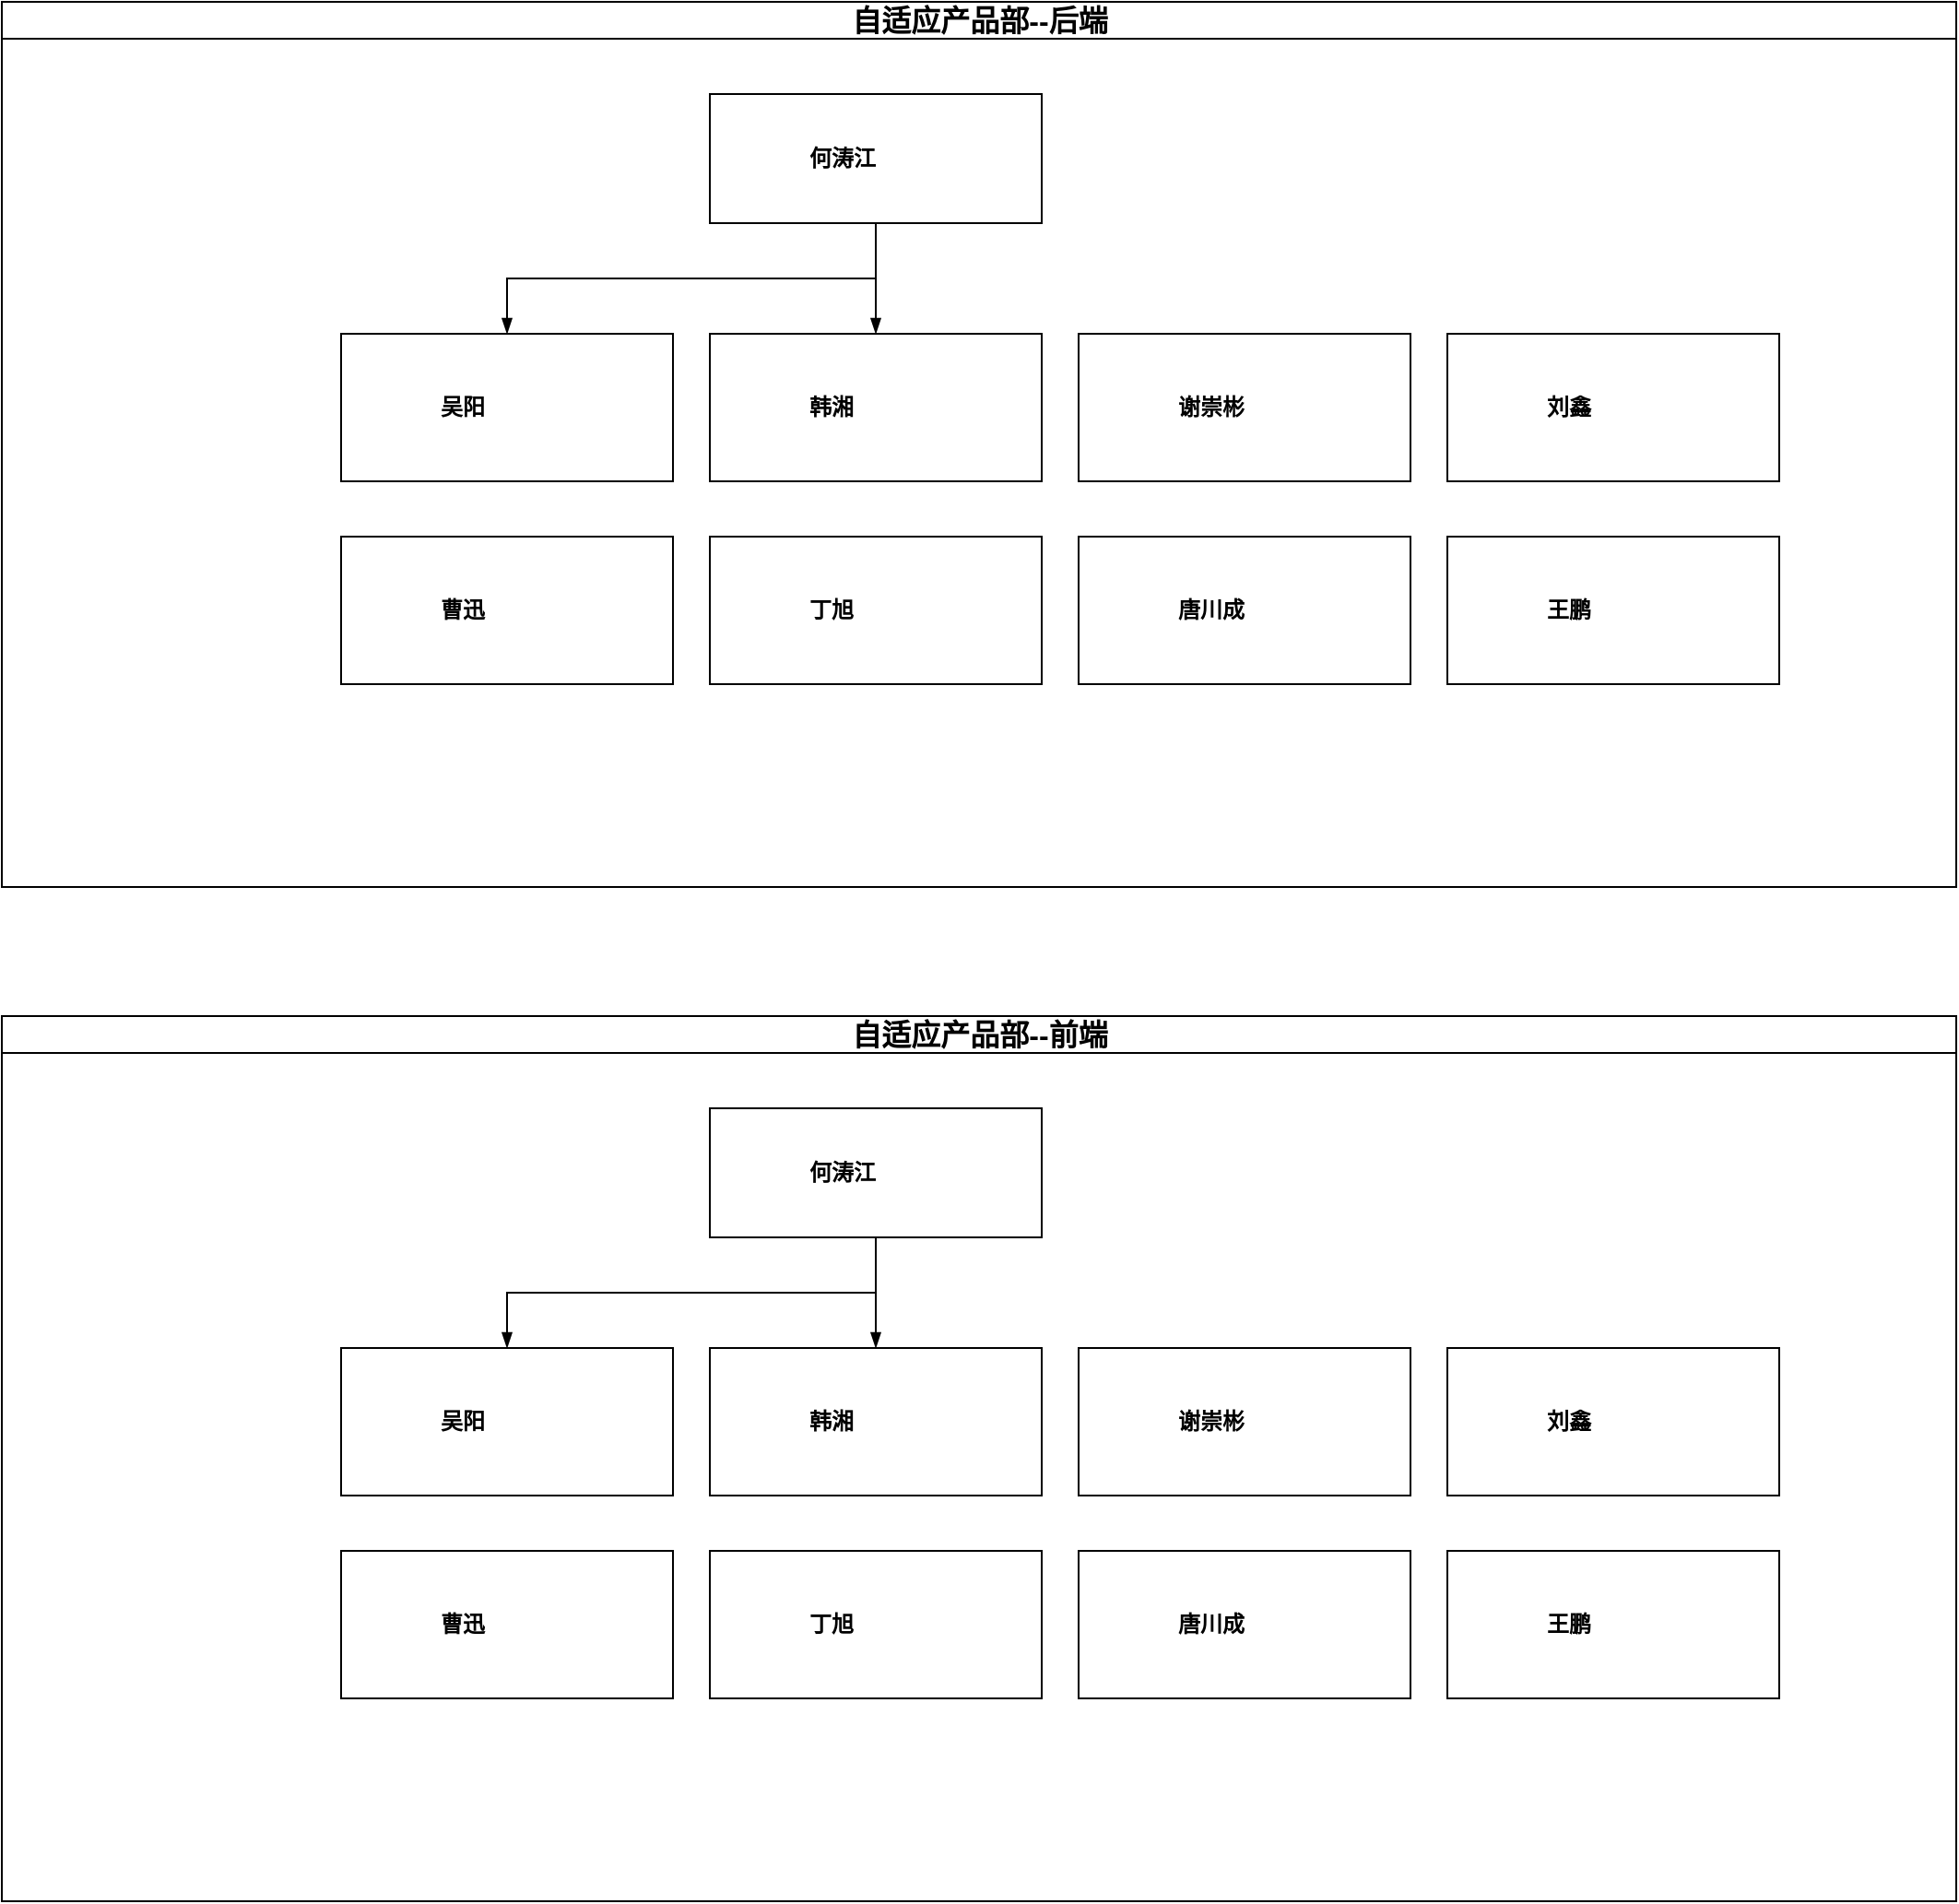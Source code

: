 <mxfile version="21.0.10" type="github"><diagram id="prtHgNgQTEPvFCAcTncT" name="Page-1"><mxGraphModel dx="1689" dy="670" grid="1" gridSize="10" guides="1" tooltips="1" connect="1" arrows="1" fold="1" page="1" pageScale="1" pageWidth="827" pageHeight="1169" math="0" shadow="0"><root><mxCell id="0"/><mxCell id="1" parent="0"/><mxCell id="dNxyNK7c78bLwvsdeMH5-11" value="&lt;span style=&quot;font-size: 16px;&quot;&gt;自适应产品部--后端&lt;/span&gt;" style="swimlane;html=1;startSize=20;horizontal=1;containerType=tree;glass=0;" parent="1" vertex="1"><mxGeometry x="-160" y="30" width="1060" height="480" as="geometry"><mxRectangle x="-50" y="40" width="100" height="30" as="alternateBounds"/></mxGeometry></mxCell><mxCell id="dNxyNK7c78bLwvsdeMH5-13" value="" style="endArrow=blockThin;endFill=1;fontSize=11;edgeStyle=elbowEdgeStyle;elbow=vertical;rounded=0;" parent="dNxyNK7c78bLwvsdeMH5-11" source="dNxyNK7c78bLwvsdeMH5-12" target="dNxyNK7c78bLwvsdeMH5-14" edge="1"><mxGeometry relative="1" as="geometry"/></mxCell><UserObject label="吴阳&lt;br&gt;" name="吴阳" position="GO高级" placeholders="1" id="dNxyNK7c78bLwvsdeMH5-14"><mxCell style="label;image=https://cdn3.iconfinder.com/data/icons/user-avatars-1/512/users-10-3-128.png;whiteSpace=wrap;html=1;rounded=0;glass=0;treeFolding=1;treeMoving=1;" parent="dNxyNK7c78bLwvsdeMH5-11" vertex="1" collapsed="1"><mxGeometry x="184" y="180" width="180" height="80" as="geometry"/></mxCell></UserObject><mxCell id="dNxyNK7c78bLwvsdeMH5-15" value="" style="endArrow=blockThin;endFill=1;fontSize=11;edgeStyle=elbowEdgeStyle;elbow=vertical;rounded=0;" parent="dNxyNK7c78bLwvsdeMH5-11" source="dNxyNK7c78bLwvsdeMH5-12" target="dNxyNK7c78bLwvsdeMH5-16" edge="1"><mxGeometry relative="1" as="geometry"/></mxCell><UserObject label="韩湘" name="韩湘" position="GO中级" placeholders="1" id="dNxyNK7c78bLwvsdeMH5-16"><mxCell style="label;image=https://cdn3.iconfinder.com/data/icons/user-avatars-1/512/users-9-2-128.png;whiteSpace=wrap;html=1;rounded=0;glass=0;treeFolding=1;treeMoving=1;" parent="dNxyNK7c78bLwvsdeMH5-11" vertex="1" collapsed="1"><mxGeometry x="384" y="180" width="180" height="80" as="geometry"/></mxCell></UserObject><mxCell id="P8AsUJd5_cXzrDXwwjN4-2" value="" style="endArrow=blockThin;endFill=1;fontSize=11;edgeStyle=elbowEdgeStyle;elbow=vertical;rounded=0;" edge="1" visible="0" target="P8AsUJd5_cXzrDXwwjN4-3" source="dNxyNK7c78bLwvsdeMH5-14" parent="dNxyNK7c78bLwvsdeMH5-11"><mxGeometry relative="1" as="geometry"><mxPoint x="300" y="160" as="sourcePoint"/></mxGeometry></mxCell><UserObject label="%name%&lt;br&gt;&lt;i style=&quot;color: gray&quot;&gt;%position%&lt;/i&gt;&lt;br&gt;&lt;a href=&quot;mailto:%email%&quot;&gt;Email&lt;/a&gt;" name="Edward Morrison" position="Brand Manager" location="Office 2" email="me@example.com" placeholders="1" link="https://www.draw.io" id="P8AsUJd5_cXzrDXwwjN4-3"><mxCell style="label;image=https://cdn3.iconfinder.com/data/icons/user-avatars-1/512/users-10-3-128.png;whiteSpace=wrap;html=1;rounded=0;glass=0;treeFolding=1;treeMoving=1;" vertex="1" visible="0" collapsed="1" parent="dNxyNK7c78bLwvsdeMH5-11"><mxGeometry x="40" y="300" width="180" height="80" as="geometry"/></mxCell></UserObject><UserObject label="何涛江" name="何涛江" placeholders="1" id="dNxyNK7c78bLwvsdeMH5-12"><mxCell style="label;image=https://cdn3.iconfinder.com/data/icons/user-avatars-1/512/users-8-2-256.png;whiteSpace=wrap;html=1;rounded=0;glass=0;treeMoving=1;treeFolding=1;" parent="dNxyNK7c78bLwvsdeMH5-11" vertex="1"><mxGeometry x="384" y="50" width="180" height="70" as="geometry"/></mxCell></UserObject><mxCell id="P8AsUJd5_cXzrDXwwjN4-4" value="" style="endArrow=blockThin;endFill=1;fontSize=11;edgeStyle=elbowEdgeStyle;elbow=vertical;rounded=0;" edge="1" visible="0" target="P8AsUJd5_cXzrDXwwjN4-5" source="dNxyNK7c78bLwvsdeMH5-16" parent="dNxyNK7c78bLwvsdeMH5-11"><mxGeometry relative="1" as="geometry"><mxPoint x="190" y="160" as="sourcePoint"/></mxGeometry></mxCell><UserObject label="韩湘&lt;br&gt;&lt;font color=&quot;#808080&quot;&gt;&lt;i&gt;Go中级&lt;/i&gt;&lt;/font&gt;" name="Evan Valet" position="HR Director" location="Office 4" email="me@example.com" placeholders="1" link="https://www.draw.io" id="P8AsUJd5_cXzrDXwwjN4-5"><mxCell style="label;image=https://cdn3.iconfinder.com/data/icons/user-avatars-1/512/users-9-2-128.png;whiteSpace=wrap;html=1;rounded=0;glass=0;treeFolding=1;treeMoving=1;" vertex="1" visible="0" parent="dNxyNK7c78bLwvsdeMH5-11"><mxGeometry x="260" y="300" width="180" height="80" as="geometry"/></mxCell></UserObject><UserObject label="谢崇彬" name="吴阳" position="GO高级" placeholders="1" id="P8AsUJd5_cXzrDXwwjN4-17"><mxCell style="label;image=https://cdn3.iconfinder.com/data/icons/user-avatars-1/512/users-10-3-128.png;whiteSpace=wrap;html=1;rounded=0;glass=0;treeFolding=1;treeMoving=1;" vertex="1" collapsed="1" parent="dNxyNK7c78bLwvsdeMH5-11"><mxGeometry x="584" y="180" width="180" height="80" as="geometry"/></mxCell></UserObject><UserObject label="刘鑫" name="韩湘" position="GO中级" placeholders="1" id="P8AsUJd5_cXzrDXwwjN4-18"><mxCell style="label;image=https://cdn3.iconfinder.com/data/icons/user-avatars-1/512/users-9-2-128.png;whiteSpace=wrap;html=1;rounded=0;glass=0;treeFolding=1;treeMoving=1;" vertex="1" collapsed="1" parent="dNxyNK7c78bLwvsdeMH5-11"><mxGeometry x="784" y="180" width="180" height="80" as="geometry"/></mxCell></UserObject><UserObject label="曹迅" name="吴阳" position="GO高级" placeholders="1" id="P8AsUJd5_cXzrDXwwjN4-20"><mxCell style="label;image=https://cdn3.iconfinder.com/data/icons/user-avatars-1/512/users-10-3-128.png;whiteSpace=wrap;html=1;rounded=0;glass=0;treeFolding=1;treeMoving=1;" vertex="1" collapsed="1" parent="dNxyNK7c78bLwvsdeMH5-11"><mxGeometry x="184" y="290" width="180" height="80" as="geometry"/></mxCell></UserObject><UserObject label="丁旭" name="韩湘" position="GO中级" placeholders="1" id="P8AsUJd5_cXzrDXwwjN4-21"><mxCell style="label;image=https://cdn3.iconfinder.com/data/icons/user-avatars-1/512/users-9-2-128.png;whiteSpace=wrap;html=1;rounded=0;glass=0;treeFolding=1;treeMoving=1;" vertex="1" collapsed="1" parent="dNxyNK7c78bLwvsdeMH5-11"><mxGeometry x="384" y="290" width="180" height="80" as="geometry"/></mxCell></UserObject><UserObject label="唐川成" name="吴阳" position="GO高级" placeholders="1" id="P8AsUJd5_cXzrDXwwjN4-22"><mxCell style="label;image=https://cdn3.iconfinder.com/data/icons/user-avatars-1/512/users-10-3-128.png;whiteSpace=wrap;html=1;rounded=0;glass=0;treeFolding=1;treeMoving=1;" vertex="1" collapsed="1" parent="dNxyNK7c78bLwvsdeMH5-11"><mxGeometry x="584" y="290" width="180" height="80" as="geometry"/></mxCell></UserObject><UserObject label="王鹏" name="韩湘" position="GO中级" placeholders="1" id="P8AsUJd5_cXzrDXwwjN4-23"><mxCell style="label;image=https://cdn3.iconfinder.com/data/icons/user-avatars-1/512/users-9-2-128.png;whiteSpace=wrap;html=1;rounded=0;glass=0;treeFolding=1;treeMoving=1;" vertex="1" collapsed="1" parent="dNxyNK7c78bLwvsdeMH5-11"><mxGeometry x="784" y="290" width="180" height="80" as="geometry"/></mxCell></UserObject><mxCell id="P8AsUJd5_cXzrDXwwjN4-40" value="&lt;span style=&quot;font-size: 16px;&quot;&gt;自适应产品部--前端&lt;/span&gt;" style="swimlane;html=1;startSize=20;horizontal=1;containerType=tree;glass=0;" vertex="1" parent="1"><mxGeometry x="-160" y="580" width="1060" height="480" as="geometry"><mxRectangle x="-50" y="40" width="100" height="30" as="alternateBounds"/></mxGeometry></mxCell><mxCell id="P8AsUJd5_cXzrDXwwjN4-41" value="" style="endArrow=blockThin;endFill=1;fontSize=11;edgeStyle=elbowEdgeStyle;elbow=vertical;rounded=0;" edge="1" parent="P8AsUJd5_cXzrDXwwjN4-40" source="P8AsUJd5_cXzrDXwwjN4-47" target="P8AsUJd5_cXzrDXwwjN4-42"><mxGeometry relative="1" as="geometry"/></mxCell><UserObject label="吴阳&lt;br&gt;" name="吴阳" position="GO高级" placeholders="1" id="P8AsUJd5_cXzrDXwwjN4-42"><mxCell style="label;image=https://cdn3.iconfinder.com/data/icons/user-avatars-1/512/users-10-3-128.png;whiteSpace=wrap;html=1;rounded=0;glass=0;treeFolding=1;treeMoving=1;" vertex="1" collapsed="1" parent="P8AsUJd5_cXzrDXwwjN4-40"><mxGeometry x="184" y="180" width="180" height="80" as="geometry"/></mxCell></UserObject><mxCell id="P8AsUJd5_cXzrDXwwjN4-43" value="" style="endArrow=blockThin;endFill=1;fontSize=11;edgeStyle=elbowEdgeStyle;elbow=vertical;rounded=0;" edge="1" parent="P8AsUJd5_cXzrDXwwjN4-40" source="P8AsUJd5_cXzrDXwwjN4-47" target="P8AsUJd5_cXzrDXwwjN4-44"><mxGeometry relative="1" as="geometry"/></mxCell><UserObject label="韩湘" name="韩湘" position="GO中级" placeholders="1" id="P8AsUJd5_cXzrDXwwjN4-44"><mxCell style="label;image=https://cdn3.iconfinder.com/data/icons/user-avatars-1/512/users-9-2-128.png;whiteSpace=wrap;html=1;rounded=0;glass=0;treeFolding=1;treeMoving=1;" vertex="1" collapsed="1" parent="P8AsUJd5_cXzrDXwwjN4-40"><mxGeometry x="384" y="180" width="180" height="80" as="geometry"/></mxCell></UserObject><mxCell id="P8AsUJd5_cXzrDXwwjN4-45" value="" style="endArrow=blockThin;endFill=1;fontSize=11;edgeStyle=elbowEdgeStyle;elbow=vertical;rounded=0;" edge="1" visible="0" parent="P8AsUJd5_cXzrDXwwjN4-40" source="P8AsUJd5_cXzrDXwwjN4-42" target="P8AsUJd5_cXzrDXwwjN4-46"><mxGeometry relative="1" as="geometry"><mxPoint x="300" y="160" as="sourcePoint"/></mxGeometry></mxCell><UserObject label="Edward Morrison&lt;br&gt;&lt;i style=&quot;color: gray&quot;&gt;Brand Manager&lt;/i&gt;&lt;br&gt;&lt;a href=&quot;mailto:me@example.com&quot;&gt;Email&lt;/a&gt;" name="Edward Morrison" position="Brand Manager" location="Office 2" email="me@example.com" placeholders="1" link="https://www.draw.io" id="P8AsUJd5_cXzrDXwwjN4-46"><mxCell style="label;image=https://cdn3.iconfinder.com/data/icons/user-avatars-1/512/users-10-3-128.png;whiteSpace=wrap;html=1;rounded=0;glass=0;treeFolding=1;treeMoving=1;" vertex="1" visible="0" collapsed="1" parent="P8AsUJd5_cXzrDXwwjN4-40"><mxGeometry x="40" y="300" width="180" height="80" as="geometry"/></mxCell></UserObject><UserObject label="何涛江" name="何涛江" placeholders="1" id="P8AsUJd5_cXzrDXwwjN4-47"><mxCell style="label;image=https://cdn3.iconfinder.com/data/icons/user-avatars-1/512/users-8-2-256.png;whiteSpace=wrap;html=1;rounded=0;glass=0;treeMoving=1;treeFolding=1;" vertex="1" parent="P8AsUJd5_cXzrDXwwjN4-40"><mxGeometry x="384" y="50" width="180" height="70" as="geometry"/></mxCell></UserObject><mxCell id="P8AsUJd5_cXzrDXwwjN4-48" value="" style="endArrow=blockThin;endFill=1;fontSize=11;edgeStyle=elbowEdgeStyle;elbow=vertical;rounded=0;" edge="1" visible="0" parent="P8AsUJd5_cXzrDXwwjN4-40" source="P8AsUJd5_cXzrDXwwjN4-44" target="P8AsUJd5_cXzrDXwwjN4-49"><mxGeometry relative="1" as="geometry"><mxPoint x="190" y="160" as="sourcePoint"/></mxGeometry></mxCell><UserObject label="韩湘&lt;br&gt;&lt;font color=&quot;#808080&quot;&gt;&lt;i&gt;Go中级&lt;/i&gt;&lt;/font&gt;" name="Evan Valet" position="HR Director" location="Office 4" email="me@example.com" placeholders="1" link="https://www.draw.io" id="P8AsUJd5_cXzrDXwwjN4-49"><mxCell style="label;image=https://cdn3.iconfinder.com/data/icons/user-avatars-1/512/users-9-2-128.png;whiteSpace=wrap;html=1;rounded=0;glass=0;treeFolding=1;treeMoving=1;" vertex="1" visible="0" parent="P8AsUJd5_cXzrDXwwjN4-40"><mxGeometry x="260" y="300" width="180" height="80" as="geometry"/></mxCell></UserObject><UserObject label="谢崇彬" name="吴阳" position="GO高级" placeholders="1" id="P8AsUJd5_cXzrDXwwjN4-50"><mxCell style="label;image=https://cdn3.iconfinder.com/data/icons/user-avatars-1/512/users-10-3-128.png;whiteSpace=wrap;html=1;rounded=0;glass=0;treeFolding=1;treeMoving=1;" vertex="1" collapsed="1" parent="P8AsUJd5_cXzrDXwwjN4-40"><mxGeometry x="584" y="180" width="180" height="80" as="geometry"/></mxCell></UserObject><UserObject label="刘鑫" name="韩湘" position="GO中级" placeholders="1" id="P8AsUJd5_cXzrDXwwjN4-51"><mxCell style="label;image=https://cdn3.iconfinder.com/data/icons/user-avatars-1/512/users-9-2-128.png;whiteSpace=wrap;html=1;rounded=0;glass=0;treeFolding=1;treeMoving=1;" vertex="1" collapsed="1" parent="P8AsUJd5_cXzrDXwwjN4-40"><mxGeometry x="784" y="180" width="180" height="80" as="geometry"/></mxCell></UserObject><UserObject label="曹迅" name="吴阳" position="GO高级" placeholders="1" id="P8AsUJd5_cXzrDXwwjN4-52"><mxCell style="label;image=https://cdn3.iconfinder.com/data/icons/user-avatars-1/512/users-10-3-128.png;whiteSpace=wrap;html=1;rounded=0;glass=0;treeFolding=1;treeMoving=1;" vertex="1" collapsed="1" parent="P8AsUJd5_cXzrDXwwjN4-40"><mxGeometry x="184" y="290" width="180" height="80" as="geometry"/></mxCell></UserObject><UserObject label="丁旭" name="韩湘" position="GO中级" placeholders="1" id="P8AsUJd5_cXzrDXwwjN4-53"><mxCell style="label;image=https://cdn3.iconfinder.com/data/icons/user-avatars-1/512/users-9-2-128.png;whiteSpace=wrap;html=1;rounded=0;glass=0;treeFolding=1;treeMoving=1;" vertex="1" collapsed="1" parent="P8AsUJd5_cXzrDXwwjN4-40"><mxGeometry x="384" y="290" width="180" height="80" as="geometry"/></mxCell></UserObject><UserObject label="唐川成" name="吴阳" position="GO高级" placeholders="1" id="P8AsUJd5_cXzrDXwwjN4-54"><mxCell style="label;image=https://cdn3.iconfinder.com/data/icons/user-avatars-1/512/users-10-3-128.png;whiteSpace=wrap;html=1;rounded=0;glass=0;treeFolding=1;treeMoving=1;" vertex="1" collapsed="1" parent="P8AsUJd5_cXzrDXwwjN4-40"><mxGeometry x="584" y="290" width="180" height="80" as="geometry"/></mxCell></UserObject><UserObject label="王鹏" name="韩湘" position="GO中级" placeholders="1" id="P8AsUJd5_cXzrDXwwjN4-55"><mxCell style="label;image=https://cdn3.iconfinder.com/data/icons/user-avatars-1/512/users-9-2-128.png;whiteSpace=wrap;html=1;rounded=0;glass=0;treeFolding=1;treeMoving=1;" vertex="1" collapsed="1" parent="P8AsUJd5_cXzrDXwwjN4-40"><mxGeometry x="784" y="290" width="180" height="80" as="geometry"/></mxCell></UserObject></root></mxGraphModel></diagram></mxfile>